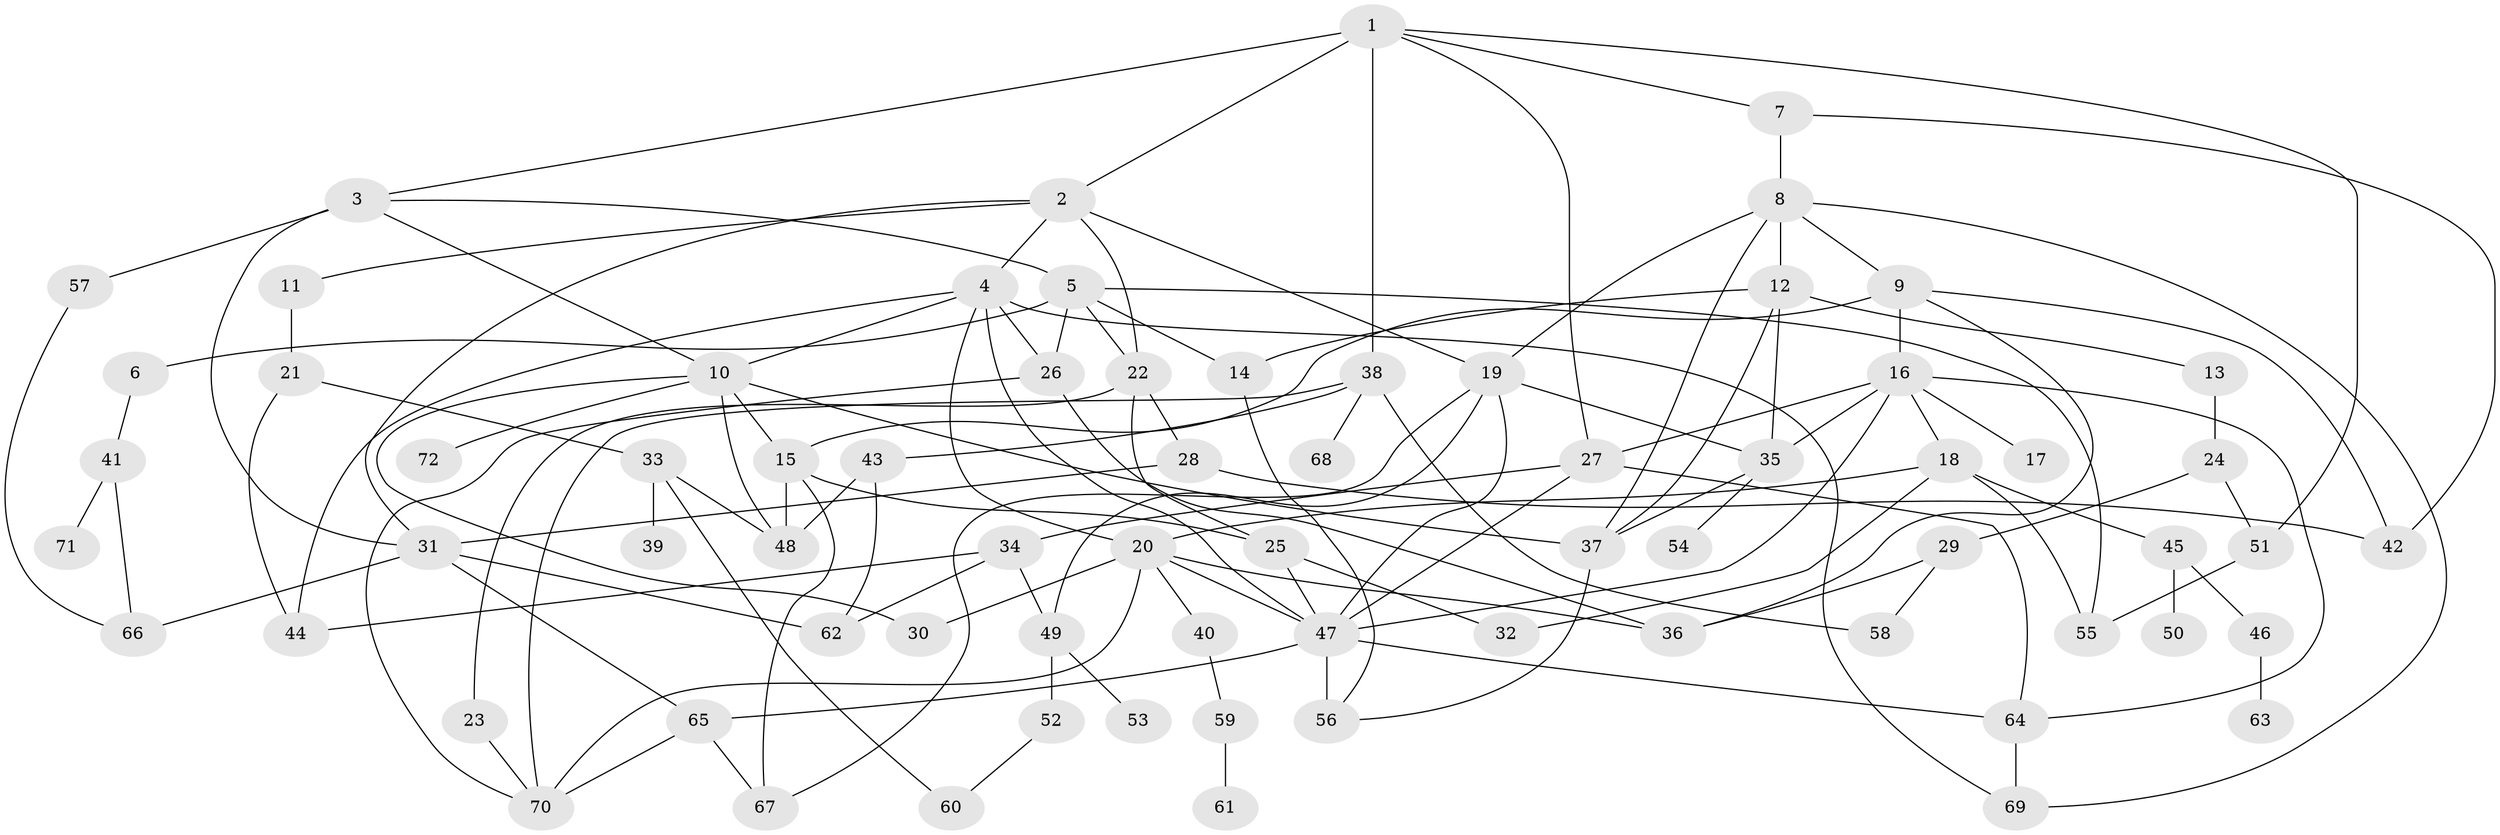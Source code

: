 // original degree distribution, {8: 0.013888888888888888, 5: 0.1111111111111111, 6: 0.041666666666666664, 2: 0.2777777777777778, 4: 0.125, 3: 0.2013888888888889, 1: 0.2222222222222222, 7: 0.006944444444444444}
// Generated by graph-tools (version 1.1) at 2025/34/03/09/25 02:34:14]
// undirected, 72 vertices, 127 edges
graph export_dot {
graph [start="1"]
  node [color=gray90,style=filled];
  1;
  2;
  3;
  4;
  5;
  6;
  7;
  8;
  9;
  10;
  11;
  12;
  13;
  14;
  15;
  16;
  17;
  18;
  19;
  20;
  21;
  22;
  23;
  24;
  25;
  26;
  27;
  28;
  29;
  30;
  31;
  32;
  33;
  34;
  35;
  36;
  37;
  38;
  39;
  40;
  41;
  42;
  43;
  44;
  45;
  46;
  47;
  48;
  49;
  50;
  51;
  52;
  53;
  54;
  55;
  56;
  57;
  58;
  59;
  60;
  61;
  62;
  63;
  64;
  65;
  66;
  67;
  68;
  69;
  70;
  71;
  72;
  1 -- 2 [weight=1.0];
  1 -- 3 [weight=1.0];
  1 -- 7 [weight=1.0];
  1 -- 27 [weight=1.0];
  1 -- 38 [weight=2.0];
  1 -- 51 [weight=1.0];
  2 -- 4 [weight=1.0];
  2 -- 11 [weight=1.0];
  2 -- 19 [weight=1.0];
  2 -- 22 [weight=1.0];
  2 -- 31 [weight=1.0];
  3 -- 5 [weight=1.0];
  3 -- 10 [weight=1.0];
  3 -- 31 [weight=1.0];
  3 -- 57 [weight=1.0];
  4 -- 10 [weight=1.0];
  4 -- 20 [weight=1.0];
  4 -- 26 [weight=1.0];
  4 -- 44 [weight=1.0];
  4 -- 47 [weight=1.0];
  4 -- 69 [weight=1.0];
  5 -- 6 [weight=1.0];
  5 -- 14 [weight=1.0];
  5 -- 22 [weight=1.0];
  5 -- 26 [weight=1.0];
  5 -- 55 [weight=1.0];
  6 -- 41 [weight=1.0];
  7 -- 8 [weight=1.0];
  7 -- 42 [weight=1.0];
  8 -- 9 [weight=1.0];
  8 -- 12 [weight=1.0];
  8 -- 19 [weight=1.0];
  8 -- 37 [weight=1.0];
  8 -- 69 [weight=1.0];
  9 -- 15 [weight=1.0];
  9 -- 16 [weight=1.0];
  9 -- 36 [weight=1.0];
  9 -- 42 [weight=1.0];
  10 -- 15 [weight=1.0];
  10 -- 30 [weight=1.0];
  10 -- 37 [weight=1.0];
  10 -- 48 [weight=1.0];
  10 -- 72 [weight=1.0];
  11 -- 21 [weight=1.0];
  12 -- 13 [weight=1.0];
  12 -- 14 [weight=1.0];
  12 -- 35 [weight=1.0];
  12 -- 37 [weight=1.0];
  13 -- 24 [weight=1.0];
  14 -- 56 [weight=1.0];
  15 -- 25 [weight=1.0];
  15 -- 48 [weight=1.0];
  15 -- 67 [weight=1.0];
  16 -- 17 [weight=1.0];
  16 -- 18 [weight=1.0];
  16 -- 27 [weight=1.0];
  16 -- 35 [weight=1.0];
  16 -- 47 [weight=1.0];
  16 -- 64 [weight=1.0];
  18 -- 20 [weight=1.0];
  18 -- 32 [weight=1.0];
  18 -- 45 [weight=1.0];
  18 -- 55 [weight=1.0];
  19 -- 35 [weight=1.0];
  19 -- 47 [weight=1.0];
  19 -- 49 [weight=1.0];
  19 -- 67 [weight=1.0];
  20 -- 30 [weight=1.0];
  20 -- 36 [weight=1.0];
  20 -- 40 [weight=1.0];
  20 -- 47 [weight=1.0];
  20 -- 70 [weight=1.0];
  21 -- 33 [weight=1.0];
  21 -- 44 [weight=1.0];
  22 -- 23 [weight=1.0];
  22 -- 25 [weight=2.0];
  22 -- 28 [weight=1.0];
  23 -- 70 [weight=1.0];
  24 -- 29 [weight=1.0];
  24 -- 51 [weight=1.0];
  25 -- 32 [weight=1.0];
  25 -- 47 [weight=2.0];
  26 -- 36 [weight=1.0];
  26 -- 70 [weight=1.0];
  27 -- 34 [weight=2.0];
  27 -- 47 [weight=1.0];
  27 -- 64 [weight=2.0];
  28 -- 31 [weight=1.0];
  28 -- 42 [weight=1.0];
  29 -- 36 [weight=1.0];
  29 -- 58 [weight=1.0];
  31 -- 62 [weight=1.0];
  31 -- 65 [weight=1.0];
  31 -- 66 [weight=1.0];
  33 -- 39 [weight=1.0];
  33 -- 48 [weight=1.0];
  33 -- 60 [weight=1.0];
  34 -- 44 [weight=1.0];
  34 -- 49 [weight=2.0];
  34 -- 62 [weight=1.0];
  35 -- 37 [weight=1.0];
  35 -- 54 [weight=1.0];
  37 -- 56 [weight=1.0];
  38 -- 43 [weight=1.0];
  38 -- 58 [weight=1.0];
  38 -- 68 [weight=1.0];
  38 -- 70 [weight=1.0];
  40 -- 59 [weight=1.0];
  41 -- 66 [weight=1.0];
  41 -- 71 [weight=1.0];
  43 -- 48 [weight=1.0];
  43 -- 62 [weight=1.0];
  45 -- 46 [weight=1.0];
  45 -- 50 [weight=1.0];
  46 -- 63 [weight=1.0];
  47 -- 56 [weight=4.0];
  47 -- 64 [weight=1.0];
  47 -- 65 [weight=2.0];
  49 -- 52 [weight=1.0];
  49 -- 53 [weight=1.0];
  51 -- 55 [weight=1.0];
  52 -- 60 [weight=1.0];
  57 -- 66 [weight=1.0];
  59 -- 61 [weight=1.0];
  64 -- 69 [weight=1.0];
  65 -- 67 [weight=1.0];
  65 -- 70 [weight=1.0];
}
